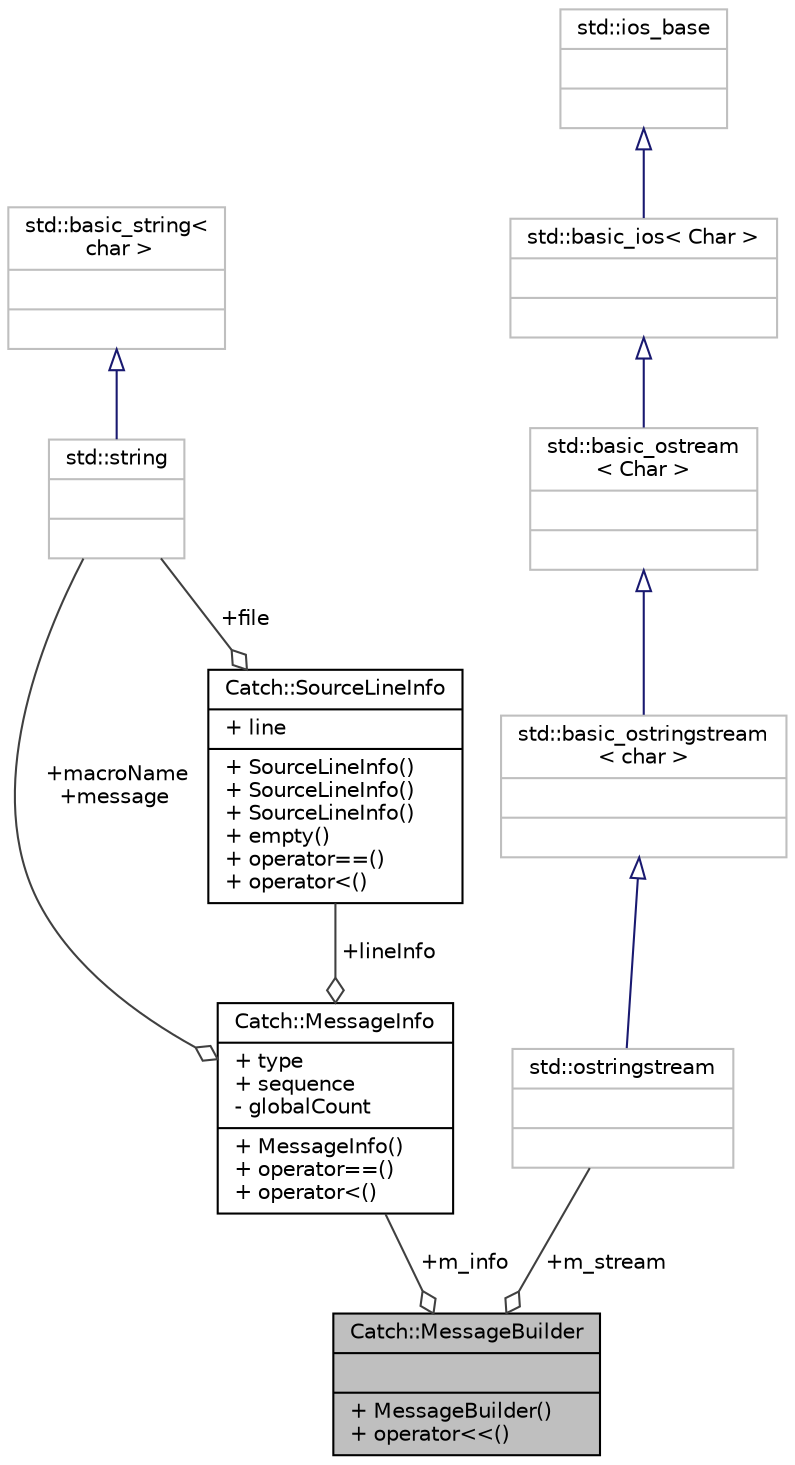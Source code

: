 digraph "Catch::MessageBuilder"
{
  edge [fontname="Helvetica",fontsize="10",labelfontname="Helvetica",labelfontsize="10"];
  node [fontname="Helvetica",fontsize="10",shape=record];
  Node1 [label="{Catch::MessageBuilder\n||+ MessageBuilder()\l+ operator\<\<()\l}",height=0.2,width=0.4,color="black", fillcolor="grey75", style="filled", fontcolor="black"];
  Node2 -> Node1 [color="grey25",fontsize="10",style="solid",label=" +m_info" ,arrowhead="odiamond",fontname="Helvetica"];
  Node2 [label="{Catch::MessageInfo\n|+ type\l+ sequence\l- globalCount\l|+ MessageInfo()\l+ operator==()\l+ operator\<()\l}",height=0.2,width=0.4,color="black", fillcolor="white", style="filled",URL="$structCatch_1_1MessageInfo.html"];
  Node3 -> Node2 [color="grey25",fontsize="10",style="solid",label=" +lineInfo" ,arrowhead="odiamond",fontname="Helvetica"];
  Node3 [label="{Catch::SourceLineInfo\n|+ line\l|+ SourceLineInfo()\l+ SourceLineInfo()\l+ SourceLineInfo()\l+ empty()\l+ operator==()\l+ operator\<()\l}",height=0.2,width=0.4,color="black", fillcolor="white", style="filled",URL="$structCatch_1_1SourceLineInfo.html"];
  Node4 -> Node3 [color="grey25",fontsize="10",style="solid",label=" +file" ,arrowhead="odiamond",fontname="Helvetica"];
  Node4 [label="{std::string\n||}",height=0.2,width=0.4,color="grey75", fillcolor="white", style="filled",tooltip="STL class. "];
  Node5 -> Node4 [dir="back",color="midnightblue",fontsize="10",style="solid",arrowtail="onormal",fontname="Helvetica"];
  Node5 [label="{std::basic_string\<\l char \>\n||}",height=0.2,width=0.4,color="grey75", fillcolor="white", style="filled",tooltip="STL class. "];
  Node4 -> Node2 [color="grey25",fontsize="10",style="solid",label=" +macroName\n+message" ,arrowhead="odiamond",fontname="Helvetica"];
  Node6 -> Node1 [color="grey25",fontsize="10",style="solid",label=" +m_stream" ,arrowhead="odiamond",fontname="Helvetica"];
  Node6 [label="{std::ostringstream\n||}",height=0.2,width=0.4,color="grey75", fillcolor="white", style="filled",tooltip="STL class. "];
  Node7 -> Node6 [dir="back",color="midnightblue",fontsize="10",style="solid",arrowtail="onormal",fontname="Helvetica"];
  Node7 [label="{std::basic_ostringstream\l\< char \>\n||}",height=0.2,width=0.4,color="grey75", fillcolor="white", style="filled",tooltip="STL class. "];
  Node8 -> Node7 [dir="back",color="midnightblue",fontsize="10",style="solid",arrowtail="onormal",fontname="Helvetica"];
  Node8 [label="{std::basic_ostream\l\< Char \>\n||}",height=0.2,width=0.4,color="grey75", fillcolor="white", style="filled",tooltip="STL class. "];
  Node9 -> Node8 [dir="back",color="midnightblue",fontsize="10",style="solid",arrowtail="onormal",fontname="Helvetica"];
  Node9 [label="{std::basic_ios\< Char \>\n||}",height=0.2,width=0.4,color="grey75", fillcolor="white", style="filled",tooltip="STL class. "];
  Node10 -> Node9 [dir="back",color="midnightblue",fontsize="10",style="solid",arrowtail="onormal",fontname="Helvetica"];
  Node10 [label="{std::ios_base\n||}",height=0.2,width=0.4,color="grey75", fillcolor="white", style="filled",tooltip="STL class. "];
}
